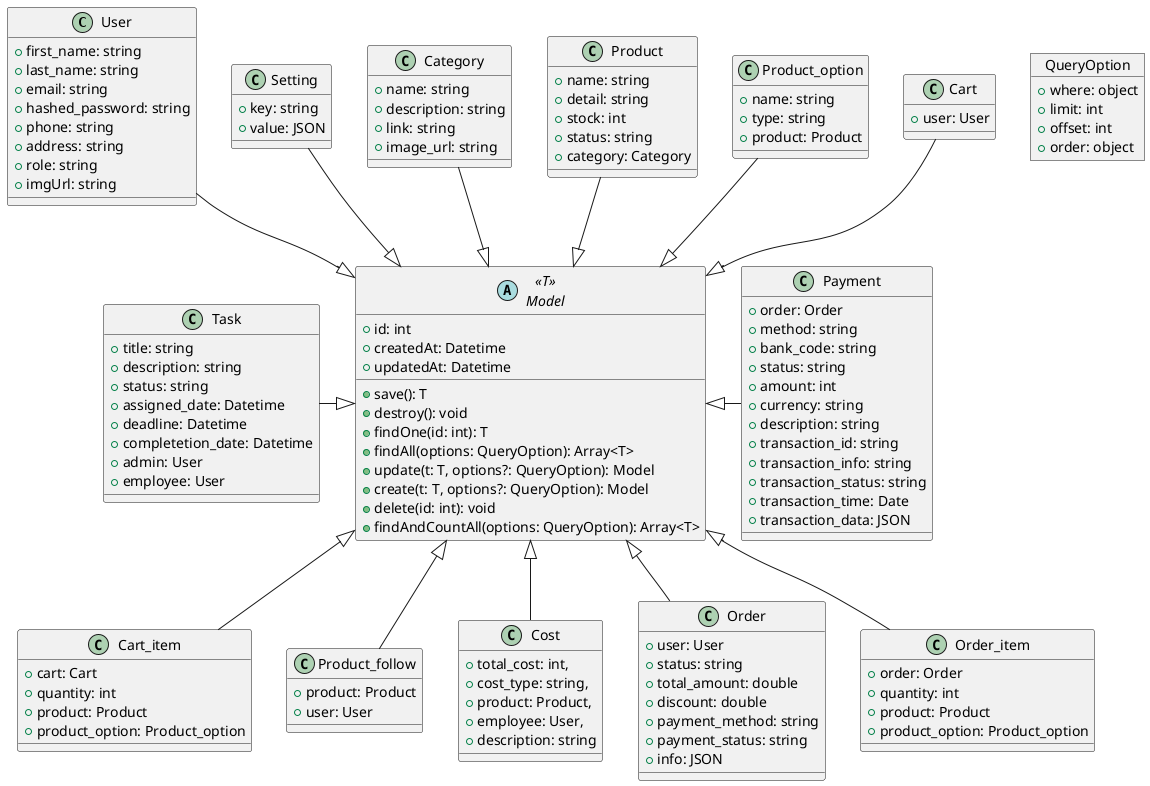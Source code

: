@startuml class_diagram_models
skinparam DefaultFontName "Times New Roman"
skinparam DefaultFontSize 14

User --|> Model
Setting --|> Model
Category --|> Model
Product --|> Model
Product_option --|> Model
Cart --|> Model
Model <|-- Cart_item
Model <|-- Product_follow
Model <|-- Cost
Model <|-- Order
Model <|-- Order_item

Payment -left-|> Model
Task -right-|> Model

abstract class Model<<T>> {
    +id: int
    +createdAt: Datetime
    +updatedAt: Datetime

    +save(): T
    +destroy(): void
    +findOne(id: int): T
    +findAll(options: QueryOption): Array<T>
    +update(t: T, options?: QueryOption): Model
    +create(t: T, options?: QueryOption): Model
    +delete(id: int): void
    +findAndCountAll(options: QueryOption): Array<T>
}

object QueryOption {
    +where: object
    +limit: int
    +offset: int
    +order: object
}

class Task {
  +title: string
  +description: string
  +status: string
  +assigned_date: Datetime
  +deadline: Datetime
  +completetion_date: Datetime
  +admin: User
  +employee: User
}

class Setting {
  +key: string
  +value: JSON
}

class Category {
  +name: string
  +description: string
  +link: string
  +image_url: string
}

class Product {
  +name: string
  +detail: string
  +stock: int
  +status: string
  +category: Category
}

class Product_option {
  +name: string
  +type: string
  +product: Product
}

class Cart {
  +user: User
}

class Cart_item {
  +cart: Cart
  +quantity: int
  +product: Product
  +product_option: Product_option
}

class Product_follow {
  +product: Product
  +user: User
}

class User {
  +first_name: string
  +last_name: string
  +email: string
  +hashed_password: string
  +phone: string
  +address: string
  +role: string
  +imgUrl: string
}

class Cost {
  +total_cost: int,
  +cost_type: string,
  +product: Product,
  +employee: User,
  +description: string
}

class Order {
  +user: User
  +status: string
  +total_amount: double
  +discount: double
  +payment_method: string
  +payment_status: string
  +info: JSON
}

class Order_item {
  +order: Order
  +quantity: int
  +product: Product
  +product_option: Product_option
}

class Payment {
  +order: Order
  +method: string
  +bank_code: string
  +status: string
  +amount: int
  +currency: string
  +description: string
  +transaction_id: string
  +transaction_info: string
  +transaction_status: string
  +transaction_time: Date
  +transaction_data: JSON
}


@enduml